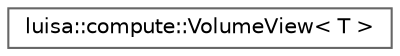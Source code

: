 digraph "类继承关系图"
{
 // LATEX_PDF_SIZE
  bgcolor="transparent";
  edge [fontname=Helvetica,fontsize=10,labelfontname=Helvetica,labelfontsize=10];
  node [fontname=Helvetica,fontsize=10,shape=box,height=0.2,width=0.4];
  rankdir="LR";
  Node0 [id="Node000000",label="luisa::compute::VolumeView\< T \>",height=0.2,width=0.4,color="grey40", fillcolor="white", style="filled",URL="$classluisa_1_1compute_1_1_volume_view.html",tooltip=" "];
}
